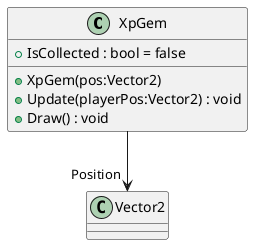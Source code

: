 @startuml
class XpGem {
    + IsCollected : bool = false
    + XpGem(pos:Vector2)
    + Update(playerPos:Vector2) : void
    + Draw() : void
}
XpGem --> "Position" Vector2
@enduml
